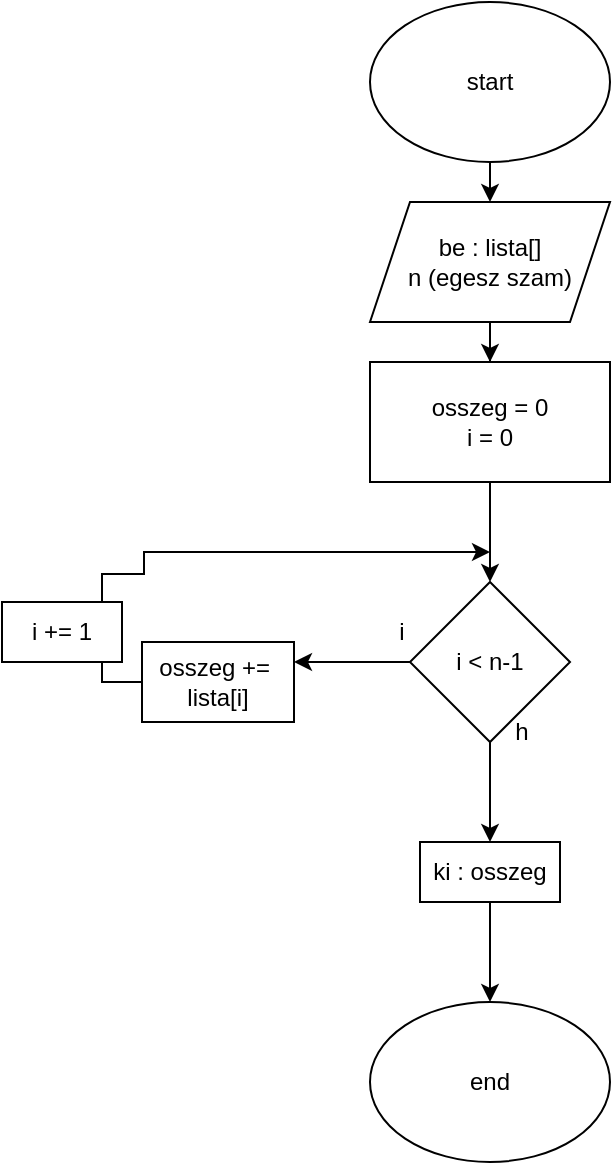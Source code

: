 <mxfile version="21.7.5" type="device">
  <diagram name="1 oldal" id="pL-K80xvJewHXVkx9QC4">
    <mxGraphModel dx="393" dy="650" grid="1" gridSize="10" guides="1" tooltips="1" connect="1" arrows="1" fold="1" page="1" pageScale="1" pageWidth="827" pageHeight="1169" math="0" shadow="0">
      <root>
        <mxCell id="0" />
        <mxCell id="1" parent="0" />
        <mxCell id="yJNSF1TXMx5fCKKHBXeA-9" style="edgeStyle=orthogonalEdgeStyle;rounded=0;orthogonalLoop=1;jettySize=auto;html=1;exitX=0.5;exitY=1;exitDx=0;exitDy=0;entryX=0.5;entryY=0;entryDx=0;entryDy=0;" edge="1" parent="1" source="x3SwiINWwGX-mMM16VKN-1" target="yJNSF1TXMx5fCKKHBXeA-3">
          <mxGeometry relative="1" as="geometry" />
        </mxCell>
        <mxCell id="x3SwiINWwGX-mMM16VKN-1" value="start" style="ellipse;whiteSpace=wrap;html=1;" parent="1" vertex="1">
          <mxGeometry x="294" width="120" height="80" as="geometry" />
        </mxCell>
        <mxCell id="yJNSF1TXMx5fCKKHBXeA-1" value="end" style="ellipse;whiteSpace=wrap;html=1;" vertex="1" parent="1">
          <mxGeometry x="294" y="500" width="120" height="80" as="geometry" />
        </mxCell>
        <mxCell id="yJNSF1TXMx5fCKKHBXeA-10" style="edgeStyle=orthogonalEdgeStyle;rounded=0;orthogonalLoop=1;jettySize=auto;html=1;exitX=0.5;exitY=1;exitDx=0;exitDy=0;" edge="1" parent="1" source="yJNSF1TXMx5fCKKHBXeA-3" target="yJNSF1TXMx5fCKKHBXeA-4">
          <mxGeometry relative="1" as="geometry" />
        </mxCell>
        <mxCell id="yJNSF1TXMx5fCKKHBXeA-3" value="be : lista[]&lt;br&gt;n (egesz szam)" style="shape=parallelogram;perimeter=parallelogramPerimeter;whiteSpace=wrap;html=1;fixedSize=1;" vertex="1" parent="1">
          <mxGeometry x="294" y="100" width="120" height="60" as="geometry" />
        </mxCell>
        <mxCell id="yJNSF1TXMx5fCKKHBXeA-11" style="edgeStyle=orthogonalEdgeStyle;rounded=0;orthogonalLoop=1;jettySize=auto;html=1;exitX=0.5;exitY=1;exitDx=0;exitDy=0;entryX=0.5;entryY=0;entryDx=0;entryDy=0;" edge="1" parent="1" source="yJNSF1TXMx5fCKKHBXeA-4" target="yJNSF1TXMx5fCKKHBXeA-5">
          <mxGeometry relative="1" as="geometry" />
        </mxCell>
        <mxCell id="yJNSF1TXMx5fCKKHBXeA-4" value="osszeg = 0&lt;br&gt;i = 0" style="rounded=0;whiteSpace=wrap;html=1;" vertex="1" parent="1">
          <mxGeometry x="294" y="180" width="120" height="60" as="geometry" />
        </mxCell>
        <mxCell id="yJNSF1TXMx5fCKKHBXeA-12" style="edgeStyle=orthogonalEdgeStyle;rounded=0;orthogonalLoop=1;jettySize=auto;html=1;exitX=0;exitY=0.5;exitDx=0;exitDy=0;entryX=1;entryY=0.25;entryDx=0;entryDy=0;" edge="1" parent="1" source="yJNSF1TXMx5fCKKHBXeA-5" target="yJNSF1TXMx5fCKKHBXeA-8">
          <mxGeometry relative="1" as="geometry" />
        </mxCell>
        <mxCell id="yJNSF1TXMx5fCKKHBXeA-18" style="edgeStyle=orthogonalEdgeStyle;rounded=0;orthogonalLoop=1;jettySize=auto;html=1;exitX=0.5;exitY=1;exitDx=0;exitDy=0;entryX=0.5;entryY=0;entryDx=0;entryDy=0;" edge="1" parent="1" source="yJNSF1TXMx5fCKKHBXeA-5" target="yJNSF1TXMx5fCKKHBXeA-16">
          <mxGeometry relative="1" as="geometry" />
        </mxCell>
        <mxCell id="yJNSF1TXMx5fCKKHBXeA-5" value="i &amp;lt; n-1" style="rhombus;whiteSpace=wrap;html=1;" vertex="1" parent="1">
          <mxGeometry x="314" y="290" width="80" height="80" as="geometry" />
        </mxCell>
        <mxCell id="yJNSF1TXMx5fCKKHBXeA-6" value="i" style="text;html=1;strokeColor=none;fillColor=none;align=center;verticalAlign=middle;whiteSpace=wrap;rounded=0;" vertex="1" parent="1">
          <mxGeometry x="280" y="300" width="60" height="30" as="geometry" />
        </mxCell>
        <mxCell id="yJNSF1TXMx5fCKKHBXeA-13" style="edgeStyle=orthogonalEdgeStyle;rounded=0;orthogonalLoop=1;jettySize=auto;html=1;exitX=0;exitY=0.5;exitDx=0;exitDy=0;" edge="1" parent="1" source="yJNSF1TXMx5fCKKHBXeA-8">
          <mxGeometry relative="1" as="geometry">
            <mxPoint x="354" y="275" as="targetPoint" />
            <Array as="points">
              <mxPoint x="160" y="340" />
              <mxPoint x="160" y="286" />
              <mxPoint x="181" y="286" />
            </Array>
          </mxGeometry>
        </mxCell>
        <mxCell id="yJNSF1TXMx5fCKKHBXeA-8" value="osszeg +=&amp;nbsp; lista[i]" style="rounded=0;whiteSpace=wrap;html=1;" vertex="1" parent="1">
          <mxGeometry x="180" y="320" width="76" height="40" as="geometry" />
        </mxCell>
        <mxCell id="yJNSF1TXMx5fCKKHBXeA-15" value="h" style="text;html=1;strokeColor=none;fillColor=none;align=center;verticalAlign=middle;whiteSpace=wrap;rounded=0;" vertex="1" parent="1">
          <mxGeometry x="340" y="350" width="60" height="30" as="geometry" />
        </mxCell>
        <mxCell id="yJNSF1TXMx5fCKKHBXeA-19" style="edgeStyle=orthogonalEdgeStyle;rounded=0;orthogonalLoop=1;jettySize=auto;html=1;exitX=0.5;exitY=1;exitDx=0;exitDy=0;entryX=0.5;entryY=0;entryDx=0;entryDy=0;" edge="1" parent="1" source="yJNSF1TXMx5fCKKHBXeA-16" target="yJNSF1TXMx5fCKKHBXeA-1">
          <mxGeometry relative="1" as="geometry" />
        </mxCell>
        <mxCell id="yJNSF1TXMx5fCKKHBXeA-16" value="ki : osszeg" style="rounded=0;whiteSpace=wrap;html=1;" vertex="1" parent="1">
          <mxGeometry x="319" y="420" width="70" height="30" as="geometry" />
        </mxCell>
        <mxCell id="yJNSF1TXMx5fCKKHBXeA-17" value="i += 1" style="rounded=0;whiteSpace=wrap;html=1;" vertex="1" parent="1">
          <mxGeometry x="110" y="300" width="60" height="30" as="geometry" />
        </mxCell>
      </root>
    </mxGraphModel>
  </diagram>
</mxfile>
